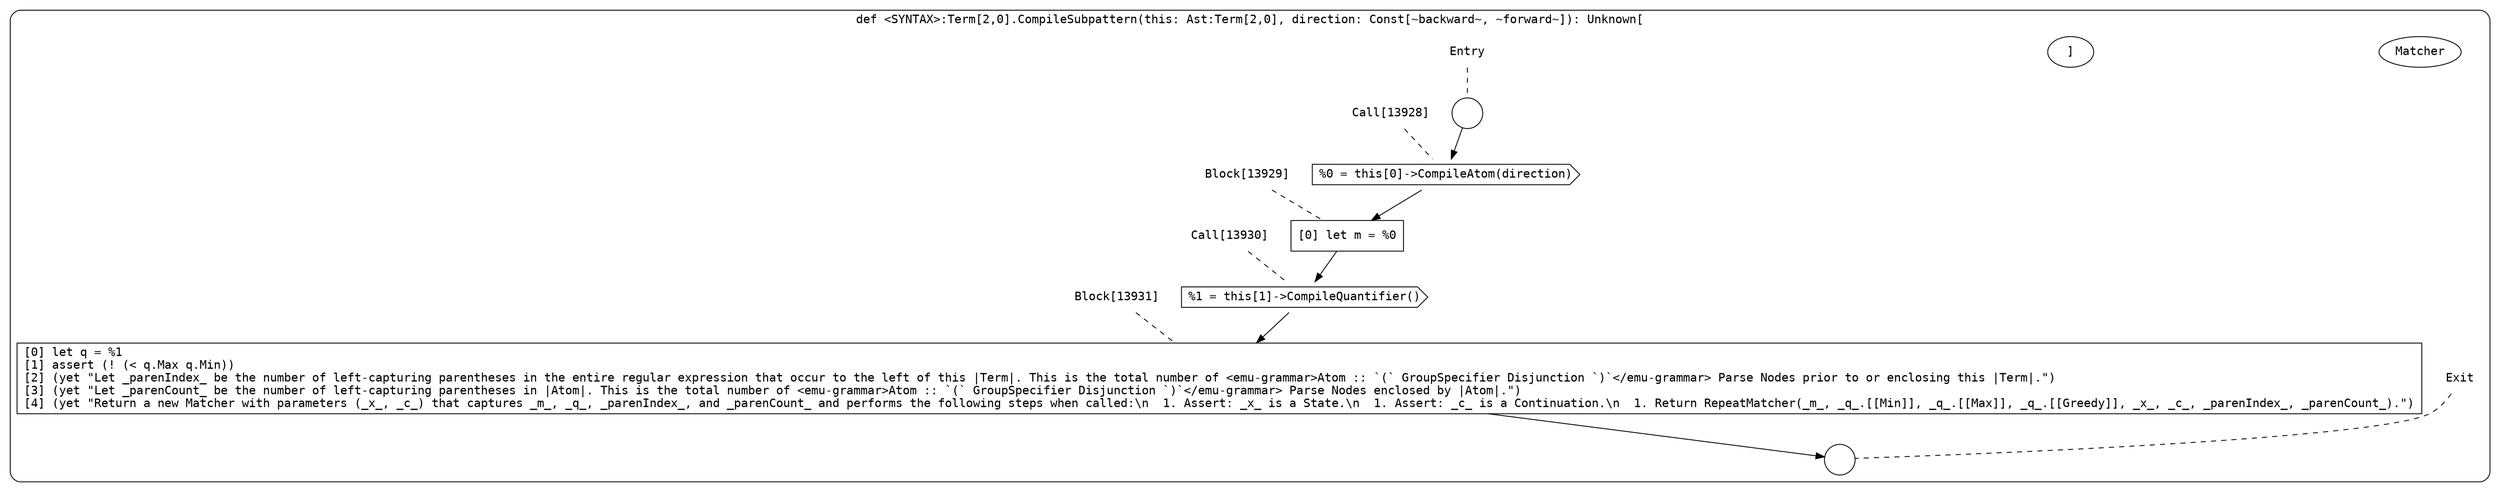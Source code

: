 digraph {
  graph [fontname = "Consolas"]
  node [fontname = "Consolas"]
  edge [fontname = "Consolas"]
  subgraph cluster2248 {
    label = "def <SYNTAX>:Term[2,0].CompileSubpattern(this: Ast:Term[2,0], direction: Const[~backward~, ~forward~]): Unknown["Matcher"]"
    style = rounded
    cluster2248_entry_name [shape=none, label=<<font color="black">Entry</font>>]
    cluster2248_entry_name -> cluster2248_entry [arrowhead=none, color="black", style=dashed]
    cluster2248_entry [shape=circle label=" " color="black" fillcolor="white" style=filled]
    cluster2248_entry -> node13928 [color="black"]
    cluster2248_exit_name [shape=none, label=<<font color="black">Exit</font>>]
    cluster2248_exit_name -> cluster2248_exit [arrowhead=none, color="black", style=dashed]
    cluster2248_exit [shape=circle label=" " color="black" fillcolor="white" style=filled]
    node13928_name [shape=none, label=<<font color="black">Call[13928]</font>>]
    node13928_name -> node13928 [arrowhead=none, color="black", style=dashed]
    node13928 [shape=cds, label=<<font color="black">%0 = this[0]-&gt;CompileAtom(direction)</font>> color="black" fillcolor="white", style=filled]
    node13928 -> node13929 [color="black"]
    node13929_name [shape=none, label=<<font color="black">Block[13929]</font>>]
    node13929_name -> node13929 [arrowhead=none, color="black", style=dashed]
    node13929 [shape=box, label=<<font color="black">[0] let m = %0<BR ALIGN="LEFT"/></font>> color="black" fillcolor="white", style=filled]
    node13929 -> node13930 [color="black"]
    node13930_name [shape=none, label=<<font color="black">Call[13930]</font>>]
    node13930_name -> node13930 [arrowhead=none, color="black", style=dashed]
    node13930 [shape=cds, label=<<font color="black">%1 = this[1]-&gt;CompileQuantifier()</font>> color="black" fillcolor="white", style=filled]
    node13930 -> node13931 [color="black"]
    node13931_name [shape=none, label=<<font color="black">Block[13931]</font>>]
    node13931_name -> node13931 [arrowhead=none, color="black", style=dashed]
    node13931 [shape=box, label=<<font color="black">[0] let q = %1<BR ALIGN="LEFT"/>[1] assert (! (&lt; q.Max q.Min))<BR ALIGN="LEFT"/>[2] (yet &quot;Let _parenIndex_ be the number of left-capturing parentheses in the entire regular expression that occur to the left of this |Term|. This is the total number of &lt;emu-grammar&gt;Atom :: `(` GroupSpecifier Disjunction `)`&lt;/emu-grammar&gt; Parse Nodes prior to or enclosing this |Term|.&quot;)<BR ALIGN="LEFT"/>[3] (yet &quot;Let _parenCount_ be the number of left-capturing parentheses in |Atom|. This is the total number of &lt;emu-grammar&gt;Atom :: `(` GroupSpecifier Disjunction `)`&lt;/emu-grammar&gt; Parse Nodes enclosed by |Atom|.&quot;)<BR ALIGN="LEFT"/>[4] (yet &quot;Return a new Matcher with parameters (_x_, _c_) that captures _m_, _q_, _parenIndex_, and _parenCount_ and performs the following steps when called:\n  1. Assert: _x_ is a State.\n  1. Assert: _c_ is a Continuation.\n  1. Return RepeatMatcher(_m_, _q_.[[Min]], _q_.[[Max]], _q_.[[Greedy]], _x_, _c_, _parenIndex_, _parenCount_).&quot;)<BR ALIGN="LEFT"/></font>> color="black" fillcolor="white", style=filled]
    node13931 -> cluster2248_exit [color="black"]
  }
}
